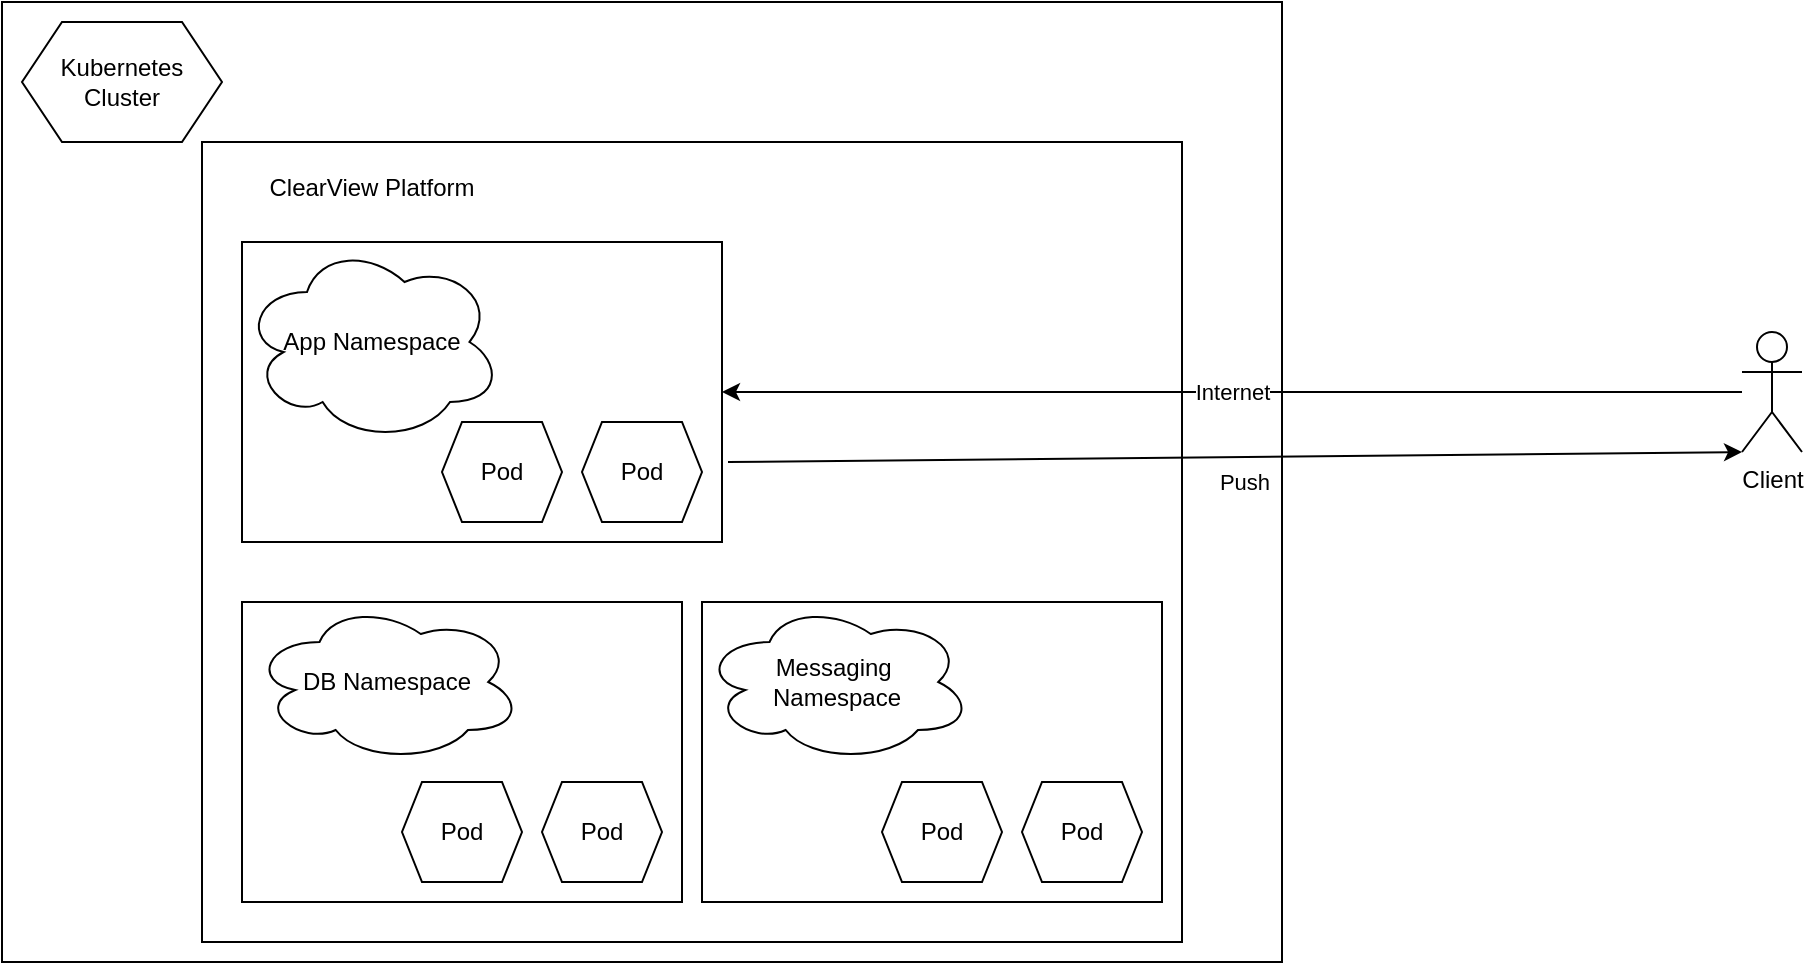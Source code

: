 <mxfile version="24.7.16">
  <diagram id="prtHgNgQTEPvFCAcTncT" name="Page-1">
    <mxGraphModel dx="1061" dy="619" grid="1" gridSize="10" guides="1" tooltips="1" connect="1" arrows="1" fold="1" page="1" pageScale="1" pageWidth="827" pageHeight="1169" math="0" shadow="0">
      <root>
        <mxCell id="0" />
        <mxCell id="1" parent="0" />
        <mxCell id="fmSe2dkaER_Ki14ngzoC-26" value="" style="rounded=0;whiteSpace=wrap;html=1;" vertex="1" parent="1">
          <mxGeometry x="40" y="10" width="640" height="480" as="geometry" />
        </mxCell>
        <mxCell id="fmSe2dkaER_Ki14ngzoC-1" value="" style="rounded=0;whiteSpace=wrap;html=1;" vertex="1" parent="1">
          <mxGeometry x="140" y="80" width="490" height="400" as="geometry" />
        </mxCell>
        <mxCell id="fmSe2dkaER_Ki14ngzoC-2" value="Client" style="shape=umlActor;verticalLabelPosition=bottom;verticalAlign=top;html=1;outlineConnect=0;" vertex="1" parent="1">
          <mxGeometry x="910" y="175" width="30" height="60" as="geometry" />
        </mxCell>
        <mxCell id="fmSe2dkaER_Ki14ngzoC-6" value="" style="endArrow=classic;html=1;rounded=0;entryX=1;entryY=0.5;entryDx=0;entryDy=0;" edge="1" parent="1" source="fmSe2dkaER_Ki14ngzoC-2" target="fmSe2dkaER_Ki14ngzoC-11">
          <mxGeometry relative="1" as="geometry">
            <mxPoint x="430" y="260" as="sourcePoint" />
            <mxPoint x="680" y="270" as="targetPoint" />
          </mxGeometry>
        </mxCell>
        <mxCell id="fmSe2dkaER_Ki14ngzoC-7" value="Internet" style="edgeLabel;resizable=0;html=1;;align=center;verticalAlign=middle;" connectable="0" vertex="1" parent="fmSe2dkaER_Ki14ngzoC-6">
          <mxGeometry relative="1" as="geometry" />
        </mxCell>
        <mxCell id="fmSe2dkaER_Ki14ngzoC-11" value="" style="rounded=0;whiteSpace=wrap;html=1;" vertex="1" parent="1">
          <mxGeometry x="160" y="130" width="240" height="150" as="geometry" />
        </mxCell>
        <mxCell id="fmSe2dkaER_Ki14ngzoC-12" value="&lt;div&gt;App Namespace&lt;/div&gt;" style="ellipse;shape=cloud;whiteSpace=wrap;html=1;" vertex="1" parent="1">
          <mxGeometry x="160" y="130" width="130" height="100" as="geometry" />
        </mxCell>
        <mxCell id="fmSe2dkaER_Ki14ngzoC-14" value="Pod" style="shape=hexagon;perimeter=hexagonPerimeter2;whiteSpace=wrap;html=1;fixedSize=1;size=10;" vertex="1" parent="1">
          <mxGeometry x="260" y="220" width="60" height="50" as="geometry" />
        </mxCell>
        <mxCell id="fmSe2dkaER_Ki14ngzoC-15" value="Pod" style="shape=hexagon;perimeter=hexagonPerimeter2;whiteSpace=wrap;html=1;fixedSize=1;size=10;" vertex="1" parent="1">
          <mxGeometry x="330" y="220" width="60" height="50" as="geometry" />
        </mxCell>
        <mxCell id="fmSe2dkaER_Ki14ngzoC-16" value="" style="rounded=0;whiteSpace=wrap;html=1;" vertex="1" parent="1">
          <mxGeometry x="160" y="310" width="220" height="150" as="geometry" />
        </mxCell>
        <mxCell id="fmSe2dkaER_Ki14ngzoC-17" value="DB Namespace" style="ellipse;shape=cloud;whiteSpace=wrap;html=1;" vertex="1" parent="1">
          <mxGeometry x="165" y="310" width="135" height="80" as="geometry" />
        </mxCell>
        <mxCell id="fmSe2dkaER_Ki14ngzoC-18" value="Pod" style="shape=hexagon;perimeter=hexagonPerimeter2;whiteSpace=wrap;html=1;fixedSize=1;size=10;" vertex="1" parent="1">
          <mxGeometry x="240" y="400" width="60" height="50" as="geometry" />
        </mxCell>
        <mxCell id="fmSe2dkaER_Ki14ngzoC-19" value="Pod" style="shape=hexagon;perimeter=hexagonPerimeter2;whiteSpace=wrap;html=1;fixedSize=1;size=10;" vertex="1" parent="1">
          <mxGeometry x="310" y="400" width="60" height="50" as="geometry" />
        </mxCell>
        <mxCell id="fmSe2dkaER_Ki14ngzoC-20" value="ClearView Platform&lt;div&gt;&lt;br&gt;&lt;/div&gt;" style="text;html=1;align=center;verticalAlign=middle;whiteSpace=wrap;rounded=0;" vertex="1" parent="1">
          <mxGeometry x="155" y="100" width="140" height="20" as="geometry" />
        </mxCell>
        <mxCell id="fmSe2dkaER_Ki14ngzoC-22" value="" style="rounded=0;whiteSpace=wrap;html=1;" vertex="1" parent="1">
          <mxGeometry x="390" y="310" width="230" height="150" as="geometry" />
        </mxCell>
        <mxCell id="fmSe2dkaER_Ki14ngzoC-23" value="Messaging&amp;nbsp;&lt;div&gt;Namespace&lt;/div&gt;" style="ellipse;shape=cloud;whiteSpace=wrap;html=1;" vertex="1" parent="1">
          <mxGeometry x="390" y="310" width="135" height="80" as="geometry" />
        </mxCell>
        <mxCell id="fmSe2dkaER_Ki14ngzoC-24" value="Pod" style="shape=hexagon;perimeter=hexagonPerimeter2;whiteSpace=wrap;html=1;fixedSize=1;size=10;" vertex="1" parent="1">
          <mxGeometry x="480" y="400" width="60" height="50" as="geometry" />
        </mxCell>
        <mxCell id="fmSe2dkaER_Ki14ngzoC-25" value="Pod" style="shape=hexagon;perimeter=hexagonPerimeter2;whiteSpace=wrap;html=1;fixedSize=1;size=10;" vertex="1" parent="1">
          <mxGeometry x="550" y="400" width="60" height="50" as="geometry" />
        </mxCell>
        <mxCell id="fmSe2dkaER_Ki14ngzoC-31" value="Kubernetes&lt;div&gt;Cluster&lt;/div&gt;" style="shape=hexagon;perimeter=hexagonPerimeter2;whiteSpace=wrap;html=1;fixedSize=1;" vertex="1" parent="1">
          <mxGeometry x="50" y="20" width="100" height="60" as="geometry" />
        </mxCell>
        <mxCell id="fmSe2dkaER_Ki14ngzoC-33" value="" style="endArrow=classic;html=1;rounded=0;entryX=0;entryY=1;entryDx=0;entryDy=0;entryPerimeter=0;" edge="1" parent="1" target="fmSe2dkaER_Ki14ngzoC-2">
          <mxGeometry relative="1" as="geometry">
            <mxPoint x="403" y="240" as="sourcePoint" />
            <mxPoint x="540" y="260" as="targetPoint" />
          </mxGeometry>
        </mxCell>
        <mxCell id="fmSe2dkaER_Ki14ngzoC-35" value="Push" style="edgeLabel;html=1;align=center;verticalAlign=middle;resizable=0;points=[];" vertex="1" connectable="0" parent="fmSe2dkaER_Ki14ngzoC-33">
          <mxGeometry x="-0.004" y="-3" relative="1" as="geometry">
            <mxPoint x="5" y="9" as="offset" />
          </mxGeometry>
        </mxCell>
      </root>
    </mxGraphModel>
  </diagram>
</mxfile>
